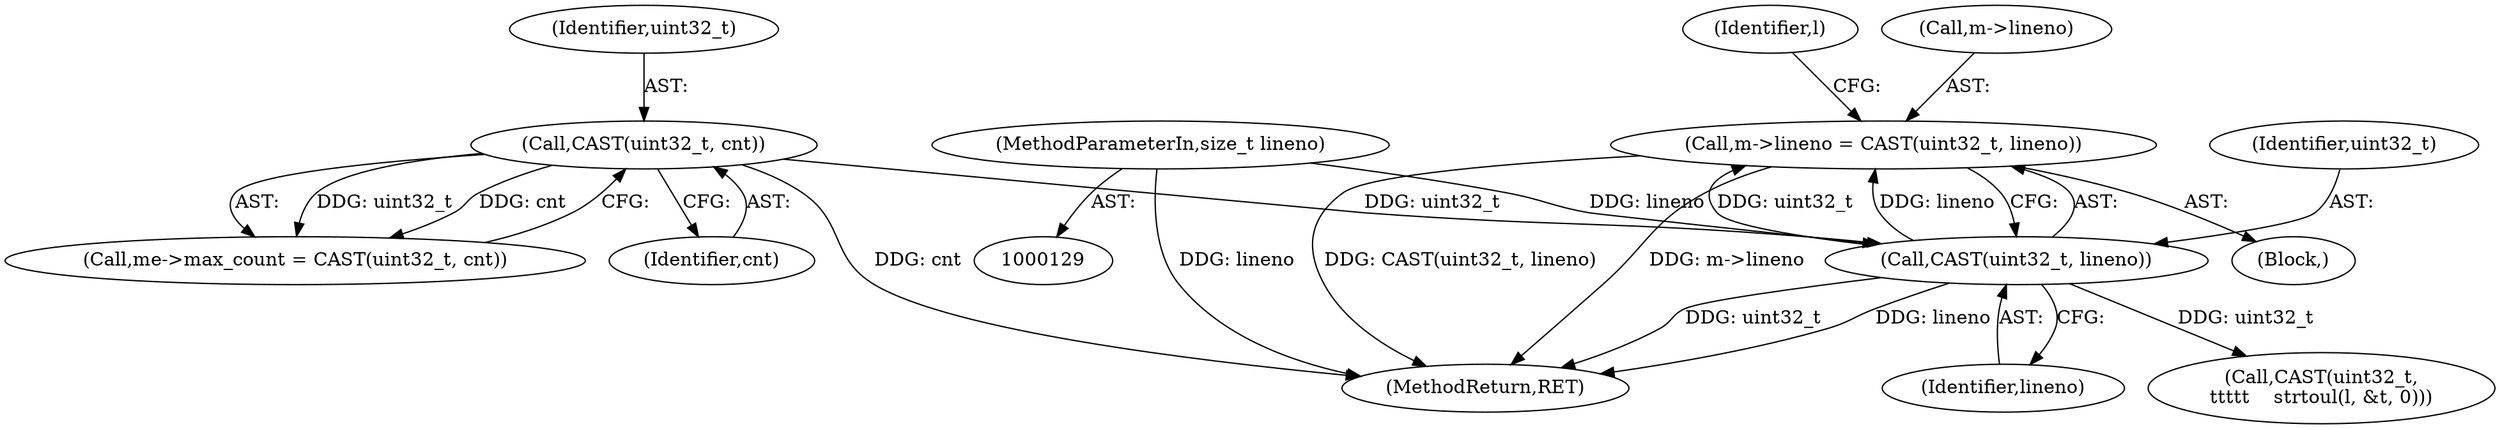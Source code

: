 digraph "0_file_4a284c89d6ef11aca34da65da7d673050a5ea320@pointer" {
"1000374" [label="(Call,m->lineno = CAST(uint32_t, lineno))"];
"1000378" [label="(Call,CAST(uint32_t, lineno))"];
"1000289" [label="(Call,CAST(uint32_t, cnt))"];
"1000133" [label="(MethodParameterIn,size_t lineno)"];
"1000374" [label="(Call,m->lineno = CAST(uint32_t, lineno))"];
"1000380" [label="(Identifier,lineno)"];
"1000289" [label="(Call,CAST(uint32_t, cnt))"];
"1000375" [label="(Call,m->lineno)"];
"1000291" [label="(Identifier,cnt)"];
"1000285" [label="(Call,me->max_count = CAST(uint32_t, cnt))"];
"1000384" [label="(Identifier,l)"];
"1000378" [label="(Call,CAST(uint32_t, lineno))"];
"1000135" [label="(Block,)"];
"1001534" [label="(MethodReturn,RET)"];
"1000379" [label="(Identifier,uint32_t)"];
"1000290" [label="(Identifier,uint32_t)"];
"1000133" [label="(MethodParameterIn,size_t lineno)"];
"1001031" [label="(Call,CAST(uint32_t,\n\t\t\t\t\t    strtoul(l, &t, 0)))"];
"1000374" -> "1000135"  [label="AST: "];
"1000374" -> "1000378"  [label="CFG: "];
"1000375" -> "1000374"  [label="AST: "];
"1000378" -> "1000374"  [label="AST: "];
"1000384" -> "1000374"  [label="CFG: "];
"1000374" -> "1001534"  [label="DDG: m->lineno"];
"1000374" -> "1001534"  [label="DDG: CAST(uint32_t, lineno)"];
"1000378" -> "1000374"  [label="DDG: uint32_t"];
"1000378" -> "1000374"  [label="DDG: lineno"];
"1000378" -> "1000380"  [label="CFG: "];
"1000379" -> "1000378"  [label="AST: "];
"1000380" -> "1000378"  [label="AST: "];
"1000378" -> "1001534"  [label="DDG: lineno"];
"1000378" -> "1001534"  [label="DDG: uint32_t"];
"1000289" -> "1000378"  [label="DDG: uint32_t"];
"1000133" -> "1000378"  [label="DDG: lineno"];
"1000378" -> "1001031"  [label="DDG: uint32_t"];
"1000289" -> "1000285"  [label="AST: "];
"1000289" -> "1000291"  [label="CFG: "];
"1000290" -> "1000289"  [label="AST: "];
"1000291" -> "1000289"  [label="AST: "];
"1000285" -> "1000289"  [label="CFG: "];
"1000289" -> "1001534"  [label="DDG: cnt"];
"1000289" -> "1000285"  [label="DDG: uint32_t"];
"1000289" -> "1000285"  [label="DDG: cnt"];
"1000133" -> "1000129"  [label="AST: "];
"1000133" -> "1001534"  [label="DDG: lineno"];
}
